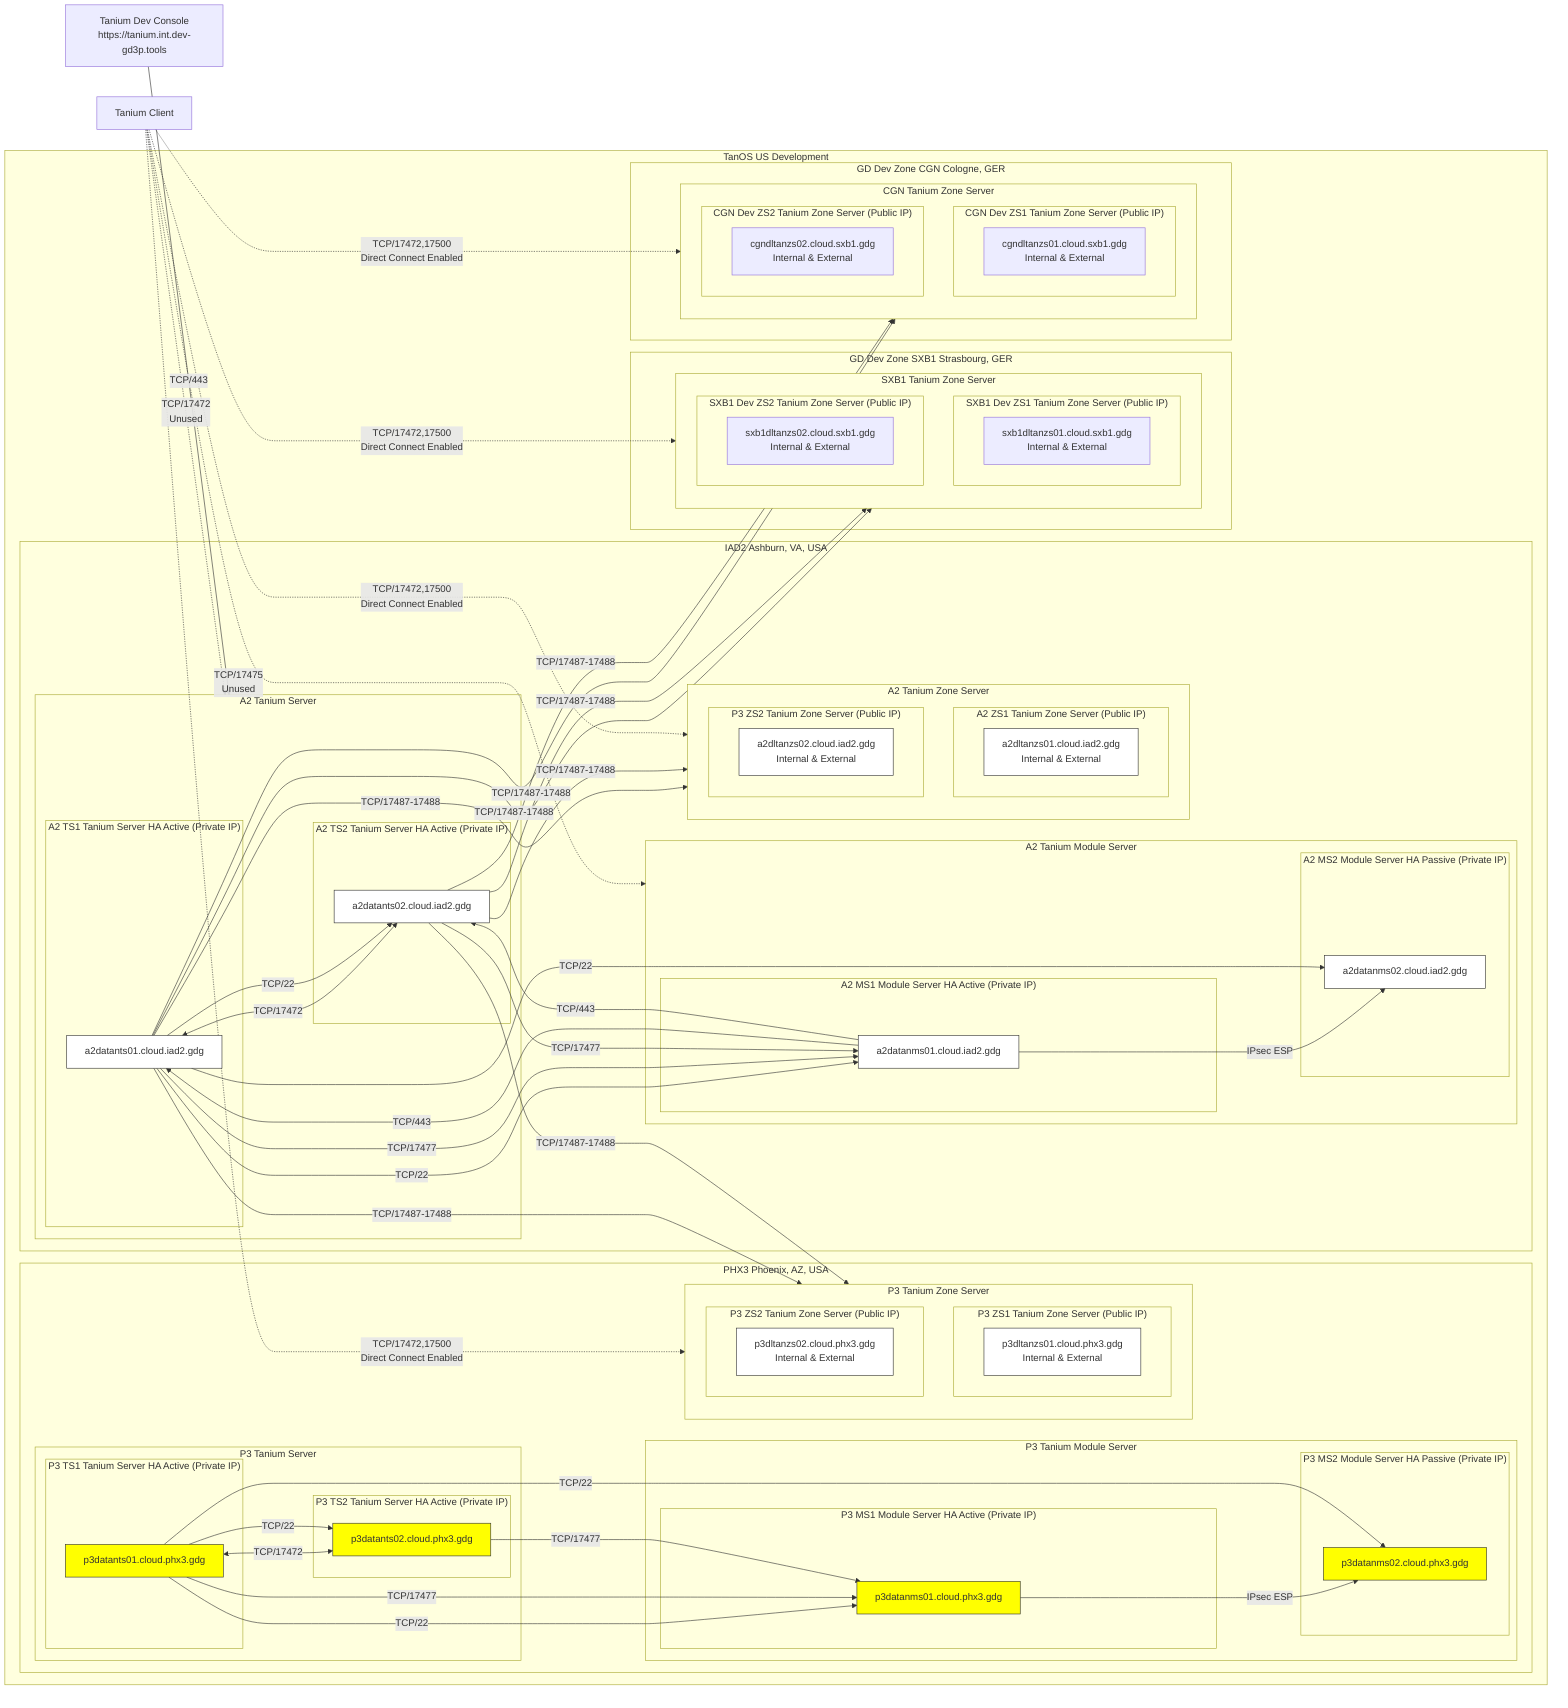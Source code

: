 flowchart LR
    %% Define nodes and subgraphs
    subgraph TanOS_US_Prod["TanOS US Development"]
        subgraph P3["PHX3 Phoenix, AZ, USA"]
            subgraph TS_P3["P3 Tanium Server"]
                %% Failover Cluster
                subgraph P3_HV1["P3 TS1 Tanium Server HA Active (Private IP)"]
                    TS_P3_1["p3datants01.cloud.phx3.gdg"]
                    class TS_P3_1 yellow
                end
                subgraph P3_HV3["P3 TS2 Tanium Server HA Active (Private IP)"]
                    TS_P3_2["p3datants02.cloud.phx3.gdg"]
                    class TS_P3_2 yellow
                end
                TS_P3_1 <-->|"TCP/17472"| TS_P3_2
            end
            subgraph MS_P3["P3 Tanium Module Server"]
                %% Failover Cluster
                subgraph P3_HV2["P3 MS1 Module Server HA Active (Private IP)"]
                    MS_P3_1["p3datanms01.cloud.phx3.gdg"]
                    class MS_P3_1 yellow
                end
                subgraph P3_HV4["P3 MS2 Module Server HA Passive (Private IP)"]
                    MS_P3_2["p3datanms02.cloud.phx3.gdg"]
                    class MS_P3_2 yellow
                end
                MS_P3_1 -->|"IPsec ESP"| MS_P3_2
            end
            subgraph ZS_P3["P3 Tanium Zone Server"]
                %% Connects to Active Cluster
                subgraph P3_HV5["P3 ZS1 Tanium Zone Server (Public IP)"]
                    ZS_P3_1["p3dltanzs01.cloud.phx3.gdg<br/>Internal & External"]
                    class ZS_P3_1 white
                end
                subgraph P3_HV6["P3 ZS2 Tanium Zone Server (Public IP)"]
                    ZS_P3_2["p3dltanzs02.cloud.phx3.gdg<br/>Internal & External"]
                    class ZS_P3_2 white
                end
            end
        end
        subgraph A2["IAD2 Ashburn, VA, USA"]
            subgraph TS_A2["A2 Tanium Server"]
                %% Active Cluster
                subgraph A2_HV1["A2 TS1 Tanium Server HA Active (Private IP)"]
                    TS_A2_1["a2datants01.cloud.iad2.gdg"]
                    class TS_A2_1 white
                end
                subgraph A2_HV3["A2 TS2 Tanium Server HA Active (Private IP)"]
                    TS_A2_2["a2datants02.cloud.iad2.gdg"]
                    class TS_A2_2 white
                end
                TS_A2_1 <-->|"TCP/17472"| TS_A2_2
            end
            subgraph MS_A2["A2 Tanium Module Server"]
                subgraph A2_HV2["A2 MS1 Module Server HA Active (Private IP)"]
                    MS_A2_1["a2datanms01.cloud.iad2.gdg"]
                    class MS_A2_1 white
                end
                subgraph A2_HV4["A2 MS2 Module Server HA Passive (Private IP)"]
                    MS_A2_2["a2datanms02.cloud.iad2.gdg"]
                    class MS_A2_2 white
                end
                MS_A2_1 -->|"IPsec ESP"| MS_A2_2
            end
            subgraph ZS_A2["A2 Tanium Zone Server"]
                %% Connects to Active Cluster
                subgraph A2_HV5["A2 ZS1 Tanium Zone Server (Public IP)"]
                    ZS_A2_1["a2dltanzs01.cloud.iad2.gdg<br/>Internal & External"]
                    class ZS_A2_1 white
                end
                subgraph A2_HV6["P3 ZS2 Tanium Zone Server (Public IP)"]
                    ZS_A2_2["a2dltanzs02.cloud.iad2.gdg<br/>Internal & External"]
                    class ZS_A2_2 white
                end
            end
        end
        subgraph SXB1["GD Dev Zone SXB1 Strasbourg, GER"]
            subgraph ZS_SXB1["SXB1 Tanium Zone Server"]
                %% Connects to Active Cluster
                subgraph SXB1_HV1["SXB1 Dev ZS1 Tanium Zone Server (Public IP)"]
                    ZS_SXB1_1["sxb1dltanzs01.cloud.sxb1.gdg<br/>Internal & External"]
                end
                subgraph SXB1_HV2["SXB1 Dev ZS2 Tanium Zone Server (Public IP)"]
                    ZS_SXB1_2["sxb1dltanzs02.cloud.sxb1.gdg<br/>Internal & External"]
                end
            end
        end
        subgraph CGN["GD Dev Zone CGN Cologne, GER"]
            subgraph ZS_CGN["CGN Tanium Zone Server"]
                %% Connects to Active Cluster
                subgraph CGN_HV1["CGN Dev ZS1 Tanium Zone Server (Public IP)"]
                    ZS_CGN_1["cgndltanzs01.cloud.sxb1.gdg<br/>Internal & External"]
                end
                subgraph CGN_HV2["CGN Dev ZS2 Tanium Zone Server (Public IP)"]
                    ZS_CGN_2["cgndltanzs02.cloud.sxb1.gdg<br/>Internal & External"]
                end
            end
        end
    end

    %% Define nodes not part of a subgraph
    %%Title("TanOS Tanium Production"):::StyleGoDaddyProd
    %%TaniumClientInt["Tanium Client"]
    TaniumClientExt["Tanium Client"]
    TaniumConsole["Tanium Dev Console<br/>https://tanium.int.dev-gd3p.tools"]
    %%RDPClient["RDP Client"]

    %% Define relationships
    TS_A2_1 & TS_A2_2 -->|"TCP/17487-17488"| ZS_A2  & ZS_P3 & ZS_CGN & ZS_SXB1
    TS_A2_1 -->|"TCP/22"| TS_A2_2 & MS_A2_1 & MS_A2_2
    TS_P3_1 -->|"TCP/22"| TS_P3_2 & MS_P3_1 & MS_P3_2
    TS_A2_1 & TS_A2_2 -->|"TCP/17477"| MS_A2_1
    TS_P3_1 & TS_P3_2 -->|"TCP/17477"| MS_P3_1
    MS_A2_1 -->|"TCP/443"| TS_A2_1 & TS_A2_2

    TaniumClientExt .->|"TCP/17472<br/>Unused"| TS_A2
    TaniumClientExt .->|"TCP/17475<br/>Unused"| MS_A2
    TaniumClientExt .->|"TCP/17472,17500<br/>Direct Connect Enabled"| ZS_A2 & ZS_P3 & ZS_CGN & ZS_SXB1
    TaniumConsole -->|"TCP/443"| TS_A2

    %% Add hyperlinks
    click TaniumConsole "https://tanium.int.dev-gd3p.tools" "Tanium Dev Console (VPN Required)"

    %% Define styles
    classDef StyleGoDaddyProd fill:#E22726,color:#000000,stroke:#FFFFFF,stroke-width:1px;
    classDef StyleGoDaddyProdEMEA fill:#FED317,color:#2F1C4C,stroke:#FADCD9,stroke-width:1px;
    classDef StyleGoDaddyDev fill:#00782E,color:#D8EFEF,stroke:#FFEEA9,stroke-width:1px;
    classDef yellow fill:#ff0,stroke:#333,stroke-width:1px;
    classDef white fill:#fff,stroke:#333,stroke-width:1px;

    %% Assign styles
    %%class Title StyleGoDaddyDev;